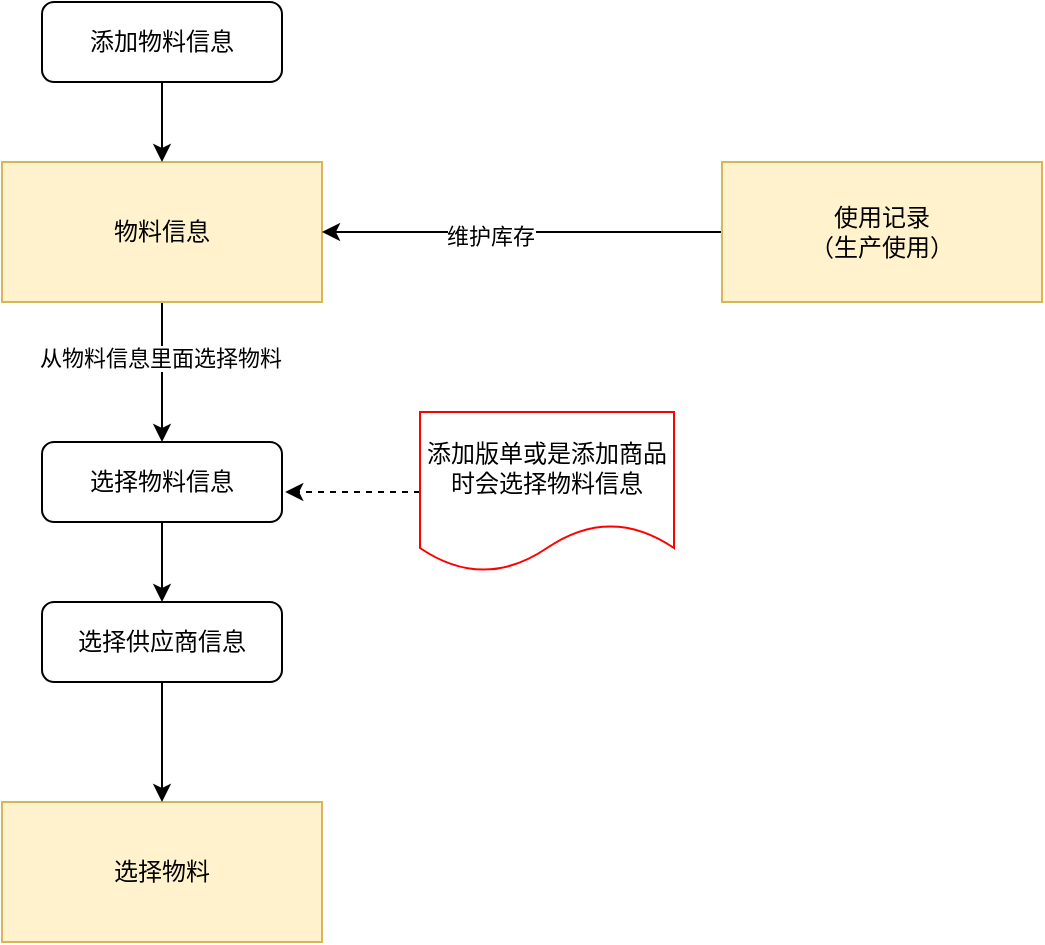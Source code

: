 <mxfile version="21.8.1" type="github">
  <diagram name="第 1 页" id="UHw2xI1iGe8DDRsMv9rV">
    <mxGraphModel dx="878" dy="549" grid="0" gridSize="10" guides="1" tooltips="1" connect="1" arrows="1" fold="1" page="1" pageScale="1" pageWidth="827" pageHeight="1169" math="0" shadow="0">
      <root>
        <mxCell id="0" />
        <mxCell id="1" parent="0" />
        <mxCell id="rZr08hz-C2xrNXbz-JKb-22" style="edgeStyle=orthogonalEdgeStyle;rounded=0;orthogonalLoop=1;jettySize=auto;html=1;exitX=0.5;exitY=1;exitDx=0;exitDy=0;entryX=0.5;entryY=0;entryDx=0;entryDy=0;" edge="1" parent="1" source="rZr08hz-C2xrNXbz-JKb-6" target="rZr08hz-C2xrNXbz-JKb-19">
          <mxGeometry relative="1" as="geometry" />
        </mxCell>
        <mxCell id="rZr08hz-C2xrNXbz-JKb-25" value="从物料信息里面选择物料" style="edgeLabel;html=1;align=center;verticalAlign=middle;resizable=0;points=[];" vertex="1" connectable="0" parent="rZr08hz-C2xrNXbz-JKb-22">
          <mxGeometry x="-0.219" y="-1" relative="1" as="geometry">
            <mxPoint as="offset" />
          </mxGeometry>
        </mxCell>
        <mxCell id="rZr08hz-C2xrNXbz-JKb-6" value="物料信息" style="rounded=0;whiteSpace=wrap;html=1;fillColor=#fff2cc;strokeColor=#d6b656;" vertex="1" parent="1">
          <mxGeometry x="120" y="160" width="160" height="70" as="geometry" />
        </mxCell>
        <mxCell id="rZr08hz-C2xrNXbz-JKb-12" style="edgeStyle=orthogonalEdgeStyle;rounded=0;orthogonalLoop=1;jettySize=auto;html=1;exitX=0.5;exitY=1;exitDx=0;exitDy=0;entryX=0.5;entryY=0;entryDx=0;entryDy=0;" edge="1" parent="1" source="rZr08hz-C2xrNXbz-JKb-7" target="rZr08hz-C2xrNXbz-JKb-6">
          <mxGeometry relative="1" as="geometry" />
        </mxCell>
        <mxCell id="rZr08hz-C2xrNXbz-JKb-7" value="添加物料信息" style="rounded=1;whiteSpace=wrap;html=1;fontSize=12;glass=0;strokeWidth=1;shadow=0;" vertex="1" parent="1">
          <mxGeometry x="140" y="80" width="120" height="40" as="geometry" />
        </mxCell>
        <mxCell id="rZr08hz-C2xrNXbz-JKb-10" value="选择物料" style="rounded=0;whiteSpace=wrap;html=1;fillColor=#fff2cc;strokeColor=#d6b656;" vertex="1" parent="1">
          <mxGeometry x="120" y="480" width="160" height="70" as="geometry" />
        </mxCell>
        <mxCell id="rZr08hz-C2xrNXbz-JKb-27" style="edgeStyle=orthogonalEdgeStyle;rounded=0;orthogonalLoop=1;jettySize=auto;html=1;exitX=0;exitY=0.5;exitDx=0;exitDy=0;entryX=1;entryY=0.5;entryDx=0;entryDy=0;" edge="1" parent="1" source="rZr08hz-C2xrNXbz-JKb-11" target="rZr08hz-C2xrNXbz-JKb-6">
          <mxGeometry relative="1" as="geometry" />
        </mxCell>
        <mxCell id="rZr08hz-C2xrNXbz-JKb-28" value="维护库存" style="edgeLabel;html=1;align=center;verticalAlign=middle;resizable=0;points=[];" vertex="1" connectable="0" parent="rZr08hz-C2xrNXbz-JKb-27">
          <mxGeometry x="0.167" y="2" relative="1" as="geometry">
            <mxPoint as="offset" />
          </mxGeometry>
        </mxCell>
        <mxCell id="rZr08hz-C2xrNXbz-JKb-11" value="使用记录&lt;br&gt;（生产使用）" style="rounded=0;whiteSpace=wrap;html=1;fillColor=#fff2cc;strokeColor=#d6b656;" vertex="1" parent="1">
          <mxGeometry x="480" y="160" width="160" height="70" as="geometry" />
        </mxCell>
        <mxCell id="rZr08hz-C2xrNXbz-JKb-24" style="edgeStyle=orthogonalEdgeStyle;rounded=0;orthogonalLoop=1;jettySize=auto;html=1;exitX=0.5;exitY=1;exitDx=0;exitDy=0;entryX=0.5;entryY=0;entryDx=0;entryDy=0;" edge="1" parent="1" source="rZr08hz-C2xrNXbz-JKb-19" target="rZr08hz-C2xrNXbz-JKb-23">
          <mxGeometry relative="1" as="geometry" />
        </mxCell>
        <mxCell id="rZr08hz-C2xrNXbz-JKb-19" value="选择物料信息" style="rounded=1;whiteSpace=wrap;html=1;fontSize=12;glass=0;strokeWidth=1;shadow=0;" vertex="1" parent="1">
          <mxGeometry x="140" y="300" width="120" height="40" as="geometry" />
        </mxCell>
        <mxCell id="rZr08hz-C2xrNXbz-JKb-26" style="edgeStyle=orthogonalEdgeStyle;rounded=0;orthogonalLoop=1;jettySize=auto;html=1;exitX=0.5;exitY=1;exitDx=0;exitDy=0;entryX=0.5;entryY=0;entryDx=0;entryDy=0;" edge="1" parent="1" source="rZr08hz-C2xrNXbz-JKb-23" target="rZr08hz-C2xrNXbz-JKb-10">
          <mxGeometry relative="1" as="geometry" />
        </mxCell>
        <mxCell id="rZr08hz-C2xrNXbz-JKb-23" value="选择供应商信息" style="rounded=1;whiteSpace=wrap;html=1;fontSize=12;glass=0;strokeWidth=1;shadow=0;" vertex="1" parent="1">
          <mxGeometry x="140" y="380" width="120" height="40" as="geometry" />
        </mxCell>
        <mxCell id="rZr08hz-C2xrNXbz-JKb-31" style="edgeStyle=orthogonalEdgeStyle;rounded=0;orthogonalLoop=1;jettySize=auto;html=1;dashed=1;" edge="1" parent="1" source="rZr08hz-C2xrNXbz-JKb-30">
          <mxGeometry relative="1" as="geometry">
            <mxPoint x="261.608" y="325" as="targetPoint" />
          </mxGeometry>
        </mxCell>
        <mxCell id="rZr08hz-C2xrNXbz-JKb-30" value="添加版单或是添加商品时会选择物料信息" style="shape=document;whiteSpace=wrap;html=1;boundedLbl=1;strokeColor=#FF0000;" vertex="1" parent="1">
          <mxGeometry x="329" y="285" width="127" height="80" as="geometry" />
        </mxCell>
      </root>
    </mxGraphModel>
  </diagram>
</mxfile>
